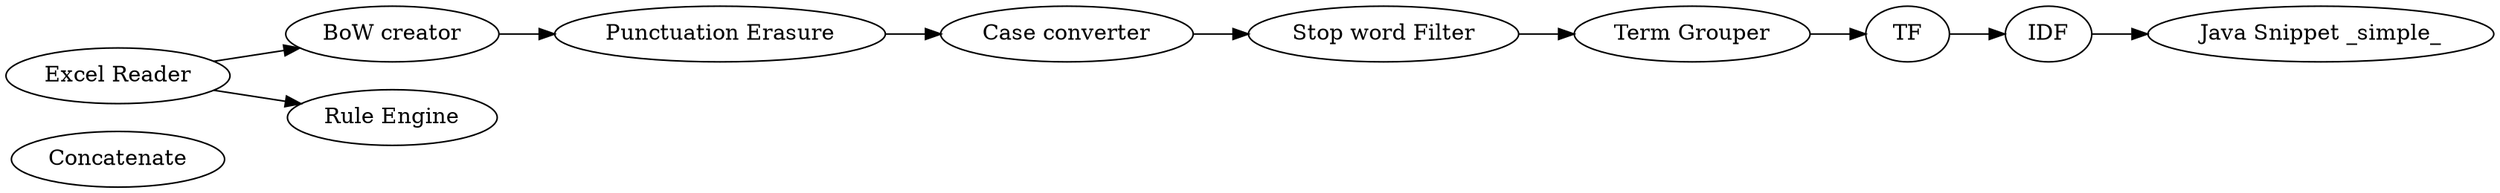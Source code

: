 digraph {
	3 [label=Concatenate]
	6 [label="BoW creator"]
	8 [label="Punctuation Erasure"]
	9 [label="Stop word Filter"]
	36 [label="Term Grouper"]
	37 [label="Case converter"]
	38 [label=TF]
	39 [label=IDF]
	40 [label="Java Snippet _simple_"]
	41 [label="Excel Reader"]
	42 [label="Rule Engine"]
	6 -> 8
	8 -> 37
	9 -> 36
	36 -> 38
	37 -> 9
	38 -> 39
	39 -> 40
	41 -> 6
	41 -> 42
	rankdir=LR
}
